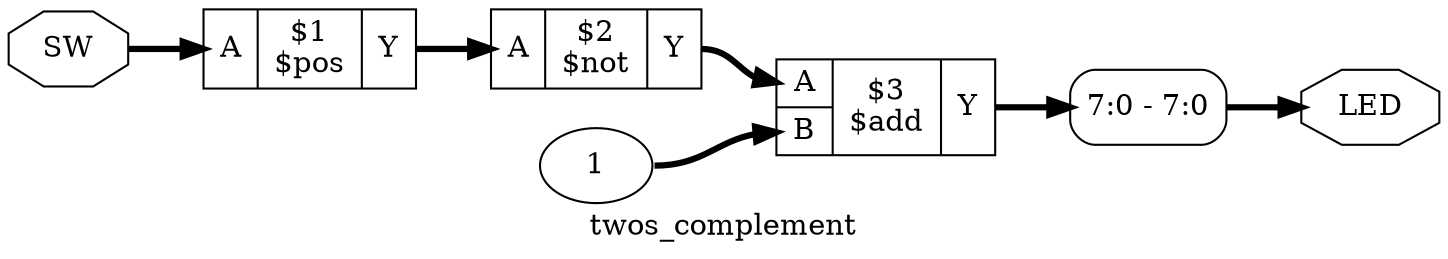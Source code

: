 digraph "twos_complement" {
label="twos_complement";
rankdir="LR";
remincross=true;
n4 [ shape=octagon, label="LED", color="black", fontcolor="black" ];
n5 [ shape=octagon, label="SW", color="black", fontcolor="black" ];
v0 [ label="1" ];
c9 [ shape=record, label="{{<p6> A|<p7> B}|$3\n$add|{<p8> Y}}",  ];
c10 [ shape=record, label="{{<p6> A}|$2\n$not|{<p8> Y}}",  ];
c11 [ shape=record, label="{{<p6> A}|$1\n$pos|{<p8> Y}}",  ];
x1 [ shape=record, style=rounded, label="<s0> 7:0 - 7:0 ", color="black", fontcolor="black" ];
c9:p8:e -> x1:s0:w [color="black", fontcolor="black", style="setlinewidth(3)", label=""];
c10:p8:e -> c9:p6:w [color="black", fontcolor="black", style="setlinewidth(3)", label=""];
c11:p8:e -> c10:p6:w [color="black", fontcolor="black", style="setlinewidth(3)", label=""];
x1:e -> n4:w [color="black", fontcolor="black", style="setlinewidth(3)", label=""];
n5:e -> c11:p6:w [color="black", fontcolor="black", style="setlinewidth(3)", label=""];
v0:e -> c9:p7:w [color="black", fontcolor="black", style="setlinewidth(3)", label=""];
}
